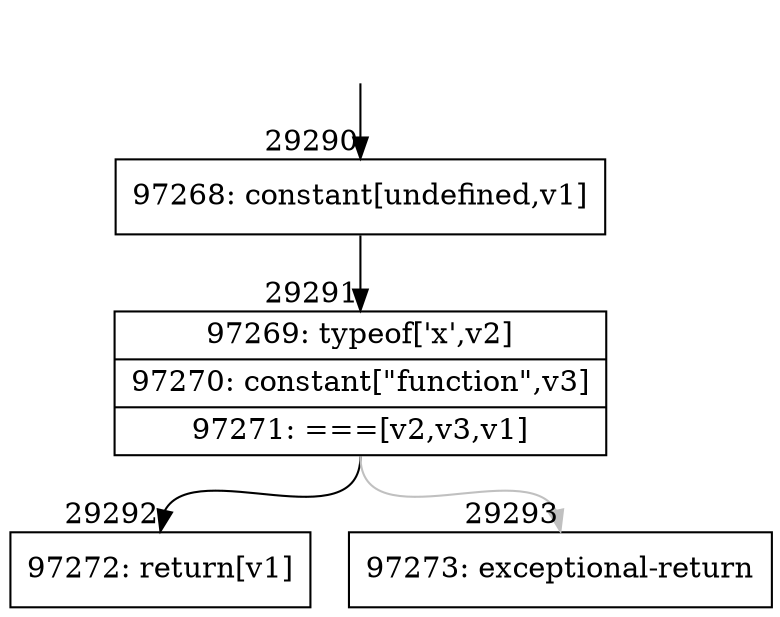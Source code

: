 digraph {
rankdir="TD"
BB_entry2602[shape=none,label=""];
BB_entry2602 -> BB29290 [tailport=s, headport=n, headlabel="    29290"]
BB29290 [shape=record label="{97268: constant[undefined,v1]}" ] 
BB29290 -> BB29291 [tailport=s, headport=n, headlabel="      29291"]
BB29291 [shape=record label="{97269: typeof['x',v2]|97270: constant[\"function\",v3]|97271: ===[v2,v3,v1]}" ] 
BB29291 -> BB29292 [tailport=s, headport=n, headlabel="      29292"]
BB29291 -> BB29293 [tailport=s, headport=n, color=gray, headlabel="      29293"]
BB29292 [shape=record label="{97272: return[v1]}" ] 
BB29293 [shape=record label="{97273: exceptional-return}" ] 
//#$~ 52935
}
